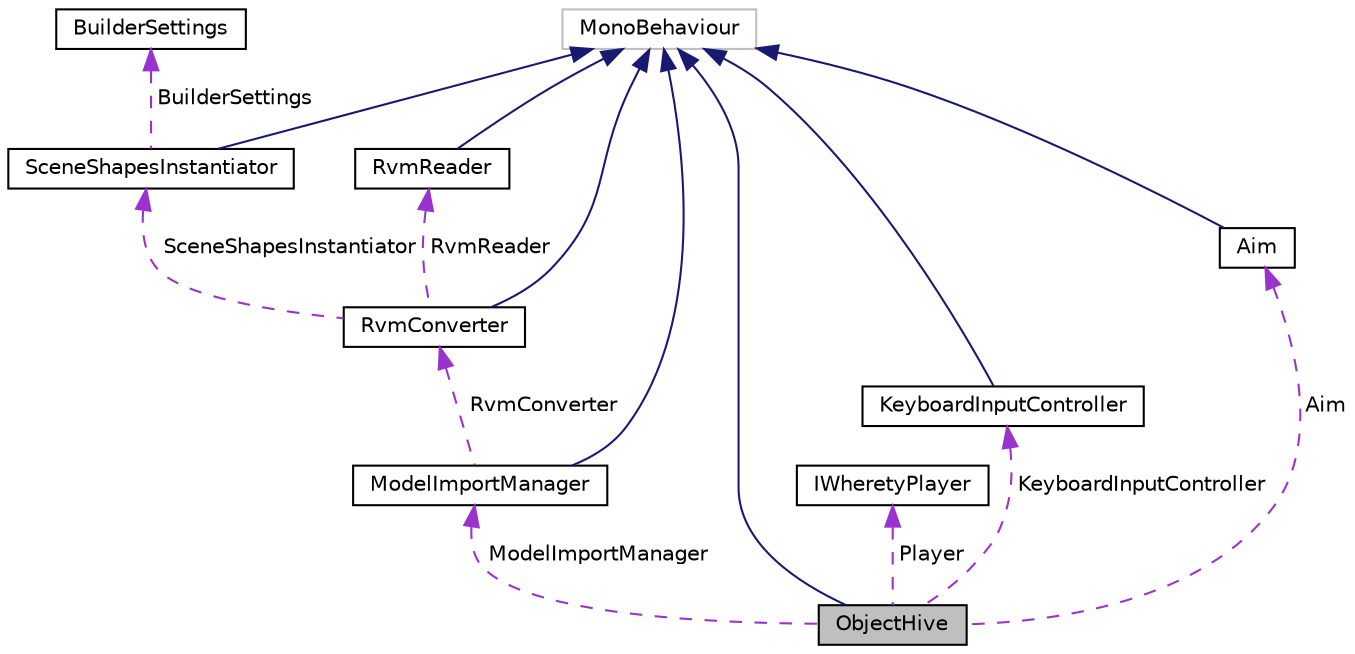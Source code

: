 digraph "ObjectHive"
{
 // LATEX_PDF_SIZE
  edge [fontname="Helvetica",fontsize="10",labelfontname="Helvetica",labelfontsize="10"];
  node [fontname="Helvetica",fontsize="10",shape=record];
  Node2 [label="ObjectHive",height=0.2,width=0.4,color="black", fillcolor="grey75", style="filled", fontcolor="black",tooltip=" "];
  Node3 -> Node2 [dir="back",color="midnightblue",fontsize="10",style="solid",fontname="Helvetica"];
  Node3 [label="MonoBehaviour",height=0.2,width=0.4,color="grey75", fillcolor="white", style="filled",tooltip=" "];
  Node4 -> Node2 [dir="back",color="darkorchid3",fontsize="10",style="dashed",label=" Aim" ,fontname="Helvetica"];
  Node4 [label="Aim",height=0.2,width=0.4,color="black", fillcolor="white", style="filled",URL="$class_aim.html",tooltip=" "];
  Node3 -> Node4 [dir="back",color="midnightblue",fontsize="10",style="solid",fontname="Helvetica"];
  Node5 -> Node2 [dir="back",color="darkorchid3",fontsize="10",style="dashed",label=" Player" ,fontname="Helvetica"];
  Node5 [label="IWheretyPlayer",height=0.2,width=0.4,color="black", fillcolor="white", style="filled",URL="$interface_i_wherety_player.html",tooltip=" "];
  Node6 -> Node2 [dir="back",color="darkorchid3",fontsize="10",style="dashed",label=" ModelImportManager" ,fontname="Helvetica"];
  Node6 [label="ModelImportManager",height=0.2,width=0.4,color="black", fillcolor="white", style="filled",URL="$class_model_import_manager.html",tooltip=" "];
  Node3 -> Node6 [dir="back",color="midnightblue",fontsize="10",style="solid",fontname="Helvetica"];
  Node7 -> Node6 [dir="back",color="darkorchid3",fontsize="10",style="dashed",label=" RvmConverter" ,fontname="Helvetica"];
  Node7 [label="RvmConverter",height=0.2,width=0.4,color="black", fillcolor="white", style="filled",URL="$class_rvm_converter.html",tooltip="Основной класс RvmConverter, инициализируется в качестве компонента на пустом игровом объекте в сцене..."];
  Node3 -> Node7 [dir="back",color="midnightblue",fontsize="10",style="solid",fontname="Helvetica"];
  Node8 -> Node7 [dir="back",color="darkorchid3",fontsize="10",style="dashed",label=" RvmReader" ,fontname="Helvetica"];
  Node8 [label="RvmReader",height=0.2,width=0.4,color="black", fillcolor="white", style="filled",URL="$class_rvm_reader.html",tooltip=" "];
  Node3 -> Node8 [dir="back",color="midnightblue",fontsize="10",style="solid",fontname="Helvetica"];
  Node9 -> Node7 [dir="back",color="darkorchid3",fontsize="10",style="dashed",label=" SceneShapesInstantiator" ,fontname="Helvetica"];
  Node9 [label="SceneShapesInstantiator",height=0.2,width=0.4,color="black", fillcolor="white", style="filled",URL="$class_scene_shapes_instantiator.html",tooltip=" "];
  Node3 -> Node9 [dir="back",color="midnightblue",fontsize="10",style="solid",fontname="Helvetica"];
  Node10 -> Node9 [dir="back",color="darkorchid3",fontsize="10",style="dashed",label=" BuilderSettings" ,fontname="Helvetica"];
  Node10 [label="BuilderSettings",height=0.2,width=0.4,color="black", fillcolor="white", style="filled",URL="$class_builder_settings.html",tooltip=" "];
  Node11 -> Node2 [dir="back",color="darkorchid3",fontsize="10",style="dashed",label=" KeyboardInputController" ,fontname="Helvetica"];
  Node11 [label="KeyboardInputController",height=0.2,width=0.4,color="black", fillcolor="white", style="filled",URL="$class_keyboard_input_controller.html",tooltip=" "];
  Node3 -> Node11 [dir="back",color="midnightblue",fontsize="10",style="solid",fontname="Helvetica"];
}
